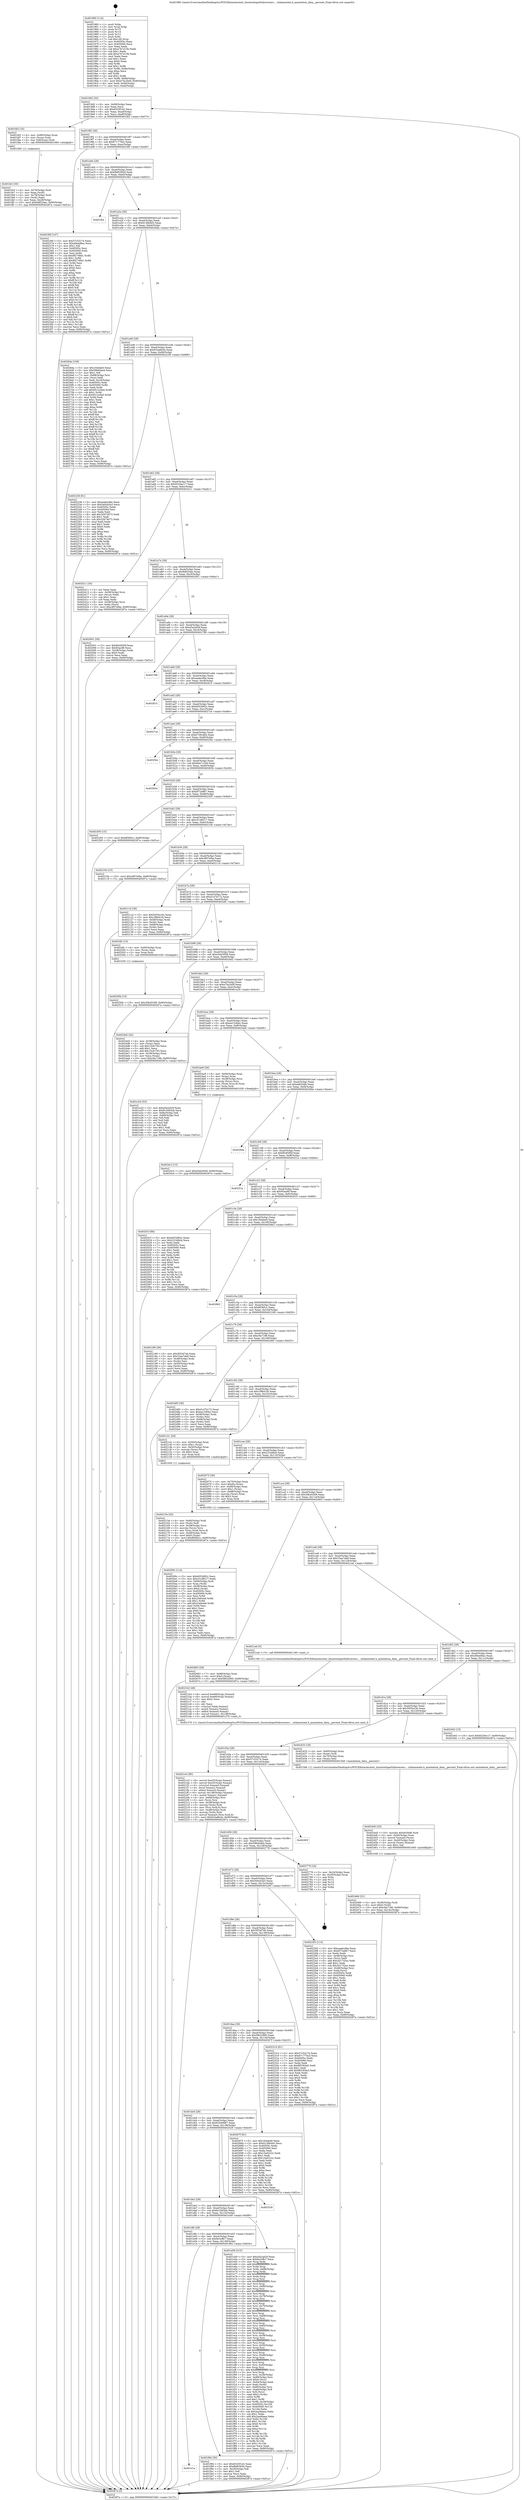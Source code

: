 digraph "0x401960" {
  label = "0x401960 (/mnt/c/Users/mathe/Desktop/tcc/POCII/binaries/extr_linuxtoolsperfuibrowsers....utilannotate.h_annotation_data__percent_Final-ollvm.out::main(0))"
  labelloc = "t"
  node[shape=record]

  Entry [label="",width=0.3,height=0.3,shape=circle,fillcolor=black,style=filled]
  "0x4019d2" [label="{
     0x4019d2 [32]\l
     | [instrs]\l
     &nbsp;&nbsp;0x4019d2 \<+6\>: mov -0x90(%rbp),%eax\l
     &nbsp;&nbsp;0x4019d8 \<+2\>: mov %eax,%ecx\l
     &nbsp;&nbsp;0x4019da \<+6\>: sub $0x8325f1d2,%ecx\l
     &nbsp;&nbsp;0x4019e0 \<+6\>: mov %eax,-0xa4(%rbp)\l
     &nbsp;&nbsp;0x4019e6 \<+6\>: mov %ecx,-0xa8(%rbp)\l
     &nbsp;&nbsp;0x4019ec \<+6\>: je 0000000000401fd3 \<main+0x673\>\l
  }"]
  "0x401fd3" [label="{
     0x401fd3 [16]\l
     | [instrs]\l
     &nbsp;&nbsp;0x401fd3 \<+4\>: mov -0x80(%rbp),%rax\l
     &nbsp;&nbsp;0x401fd7 \<+3\>: mov (%rax),%rax\l
     &nbsp;&nbsp;0x401fda \<+4\>: mov 0x8(%rax),%rdi\l
     &nbsp;&nbsp;0x401fde \<+5\>: call 0000000000401060 \<atoi@plt\>\l
     | [calls]\l
     &nbsp;&nbsp;0x401060 \{1\} (unknown)\l
  }"]
  "0x4019f2" [label="{
     0x4019f2 [28]\l
     | [instrs]\l
     &nbsp;&nbsp;0x4019f2 \<+5\>: jmp 00000000004019f7 \<main+0x97\>\l
     &nbsp;&nbsp;0x4019f7 \<+6\>: mov -0xa4(%rbp),%eax\l
     &nbsp;&nbsp;0x4019fd \<+5\>: sub $0x871775a3,%eax\l
     &nbsp;&nbsp;0x401a02 \<+6\>: mov %eax,-0xac(%rbp)\l
     &nbsp;&nbsp;0x401a08 \<+6\>: je 000000000040236f \<main+0xa0f\>\l
  }"]
  Exit [label="",width=0.3,height=0.3,shape=circle,fillcolor=black,style=filled,peripheries=2]
  "0x40236f" [label="{
     0x40236f [147]\l
     | [instrs]\l
     &nbsp;&nbsp;0x40236f \<+5\>: mov $0x57c52c74,%eax\l
     &nbsp;&nbsp;0x402374 \<+5\>: mov $0x49eed6ac,%ecx\l
     &nbsp;&nbsp;0x402379 \<+2\>: mov $0x1,%dl\l
     &nbsp;&nbsp;0x40237b \<+7\>: mov 0x40505c,%esi\l
     &nbsp;&nbsp;0x402382 \<+7\>: mov 0x405060,%edi\l
     &nbsp;&nbsp;0x402389 \<+3\>: mov %esi,%r8d\l
     &nbsp;&nbsp;0x40238c \<+7\>: sub $0x9f2748d1,%r8d\l
     &nbsp;&nbsp;0x402393 \<+4\>: sub $0x1,%r8d\l
     &nbsp;&nbsp;0x402397 \<+7\>: add $0x9f2748d1,%r8d\l
     &nbsp;&nbsp;0x40239e \<+4\>: imul %r8d,%esi\l
     &nbsp;&nbsp;0x4023a2 \<+3\>: and $0x1,%esi\l
     &nbsp;&nbsp;0x4023a5 \<+3\>: cmp $0x0,%esi\l
     &nbsp;&nbsp;0x4023a8 \<+4\>: sete %r9b\l
     &nbsp;&nbsp;0x4023ac \<+3\>: cmp $0xa,%edi\l
     &nbsp;&nbsp;0x4023af \<+4\>: setl %r10b\l
     &nbsp;&nbsp;0x4023b3 \<+3\>: mov %r9b,%r11b\l
     &nbsp;&nbsp;0x4023b6 \<+4\>: xor $0xff,%r11b\l
     &nbsp;&nbsp;0x4023ba \<+3\>: mov %r10b,%bl\l
     &nbsp;&nbsp;0x4023bd \<+3\>: xor $0xff,%bl\l
     &nbsp;&nbsp;0x4023c0 \<+3\>: xor $0x0,%dl\l
     &nbsp;&nbsp;0x4023c3 \<+3\>: mov %r11b,%r14b\l
     &nbsp;&nbsp;0x4023c6 \<+4\>: and $0x0,%r14b\l
     &nbsp;&nbsp;0x4023ca \<+3\>: and %dl,%r9b\l
     &nbsp;&nbsp;0x4023cd \<+3\>: mov %bl,%r15b\l
     &nbsp;&nbsp;0x4023d0 \<+4\>: and $0x0,%r15b\l
     &nbsp;&nbsp;0x4023d4 \<+3\>: and %dl,%r10b\l
     &nbsp;&nbsp;0x4023d7 \<+3\>: or %r9b,%r14b\l
     &nbsp;&nbsp;0x4023da \<+3\>: or %r10b,%r15b\l
     &nbsp;&nbsp;0x4023dd \<+3\>: xor %r15b,%r14b\l
     &nbsp;&nbsp;0x4023e0 \<+3\>: or %bl,%r11b\l
     &nbsp;&nbsp;0x4023e3 \<+4\>: xor $0xff,%r11b\l
     &nbsp;&nbsp;0x4023e7 \<+3\>: or $0x0,%dl\l
     &nbsp;&nbsp;0x4023ea \<+3\>: and %dl,%r11b\l
     &nbsp;&nbsp;0x4023ed \<+3\>: or %r11b,%r14b\l
     &nbsp;&nbsp;0x4023f0 \<+4\>: test $0x1,%r14b\l
     &nbsp;&nbsp;0x4023f4 \<+3\>: cmovne %ecx,%eax\l
     &nbsp;&nbsp;0x4023f7 \<+6\>: mov %eax,-0x90(%rbp)\l
     &nbsp;&nbsp;0x4023fd \<+5\>: jmp 000000000040287a \<main+0xf1a\>\l
  }"]
  "0x401a0e" [label="{
     0x401a0e [28]\l
     | [instrs]\l
     &nbsp;&nbsp;0x401a0e \<+5\>: jmp 0000000000401a13 \<main+0xb3\>\l
     &nbsp;&nbsp;0x401a13 \<+6\>: mov -0xa4(%rbp),%eax\l
     &nbsp;&nbsp;0x401a19 \<+5\>: sub $0x8bf0393d,%eax\l
     &nbsp;&nbsp;0x401a1e \<+6\>: mov %eax,-0xb0(%rbp)\l
     &nbsp;&nbsp;0x401a24 \<+6\>: je 0000000000401fb2 \<main+0x652\>\l
  }"]
  "0x40250b" [label="{
     0x40250b [15]\l
     | [instrs]\l
     &nbsp;&nbsp;0x40250b \<+10\>: movl $0x30b45309,-0x90(%rbp)\l
     &nbsp;&nbsp;0x402515 \<+5\>: jmp 000000000040287a \<main+0xf1a\>\l
  }"]
  "0x401fb2" [label="{
     0x401fb2\l
  }", style=dashed]
  "0x401a2a" [label="{
     0x401a2a [28]\l
     | [instrs]\l
     &nbsp;&nbsp;0x401a2a \<+5\>: jmp 0000000000401a2f \<main+0xcf\>\l
     &nbsp;&nbsp;0x401a2f \<+6\>: mov -0xa4(%rbp),%eax\l
     &nbsp;&nbsp;0x401a35 \<+5\>: sub $0x9136b0d3,%eax\l
     &nbsp;&nbsp;0x401a3a \<+6\>: mov %eax,-0xb4(%rbp)\l
     &nbsp;&nbsp;0x401a40 \<+6\>: je 00000000004026da \<main+0xd7a\>\l
  }"]
  "0x4024c3" [label="{
     0x4024c3 [15]\l
     | [instrs]\l
     &nbsp;&nbsp;0x4024c3 \<+10\>: movl $0xe5eb3958,-0x90(%rbp)\l
     &nbsp;&nbsp;0x4024cd \<+5\>: jmp 000000000040287a \<main+0xf1a\>\l
  }"]
  "0x4026da" [label="{
     0x4026da [159]\l
     | [instrs]\l
     &nbsp;&nbsp;0x4026da \<+5\>: mov $0x164dee0,%eax\l
     &nbsp;&nbsp;0x4026df \<+5\>: mov $0x596d44e4,%ecx\l
     &nbsp;&nbsp;0x4026e4 \<+2\>: mov $0x1,%dl\l
     &nbsp;&nbsp;0x4026e6 \<+7\>: mov -0x88(%rbp),%rsi\l
     &nbsp;&nbsp;0x4026ed \<+2\>: mov (%rsi),%edi\l
     &nbsp;&nbsp;0x4026ef \<+3\>: mov %edi,-0x24(%rbp)\l
     &nbsp;&nbsp;0x4026f2 \<+7\>: mov 0x40505c,%edi\l
     &nbsp;&nbsp;0x4026f9 \<+8\>: mov 0x405060,%r8d\l
     &nbsp;&nbsp;0x402701 \<+3\>: mov %edi,%r9d\l
     &nbsp;&nbsp;0x402704 \<+7\>: add $0x9512c9a0,%r9d\l
     &nbsp;&nbsp;0x40270b \<+4\>: sub $0x1,%r9d\l
     &nbsp;&nbsp;0x40270f \<+7\>: sub $0x9512c9a0,%r9d\l
     &nbsp;&nbsp;0x402716 \<+4\>: imul %r9d,%edi\l
     &nbsp;&nbsp;0x40271a \<+3\>: and $0x1,%edi\l
     &nbsp;&nbsp;0x40271d \<+3\>: cmp $0x0,%edi\l
     &nbsp;&nbsp;0x402720 \<+4\>: sete %r10b\l
     &nbsp;&nbsp;0x402724 \<+4\>: cmp $0xa,%r8d\l
     &nbsp;&nbsp;0x402728 \<+4\>: setl %r11b\l
     &nbsp;&nbsp;0x40272c \<+3\>: mov %r10b,%bl\l
     &nbsp;&nbsp;0x40272f \<+3\>: xor $0xff,%bl\l
     &nbsp;&nbsp;0x402732 \<+3\>: mov %r11b,%r14b\l
     &nbsp;&nbsp;0x402735 \<+4\>: xor $0xff,%r14b\l
     &nbsp;&nbsp;0x402739 \<+3\>: xor $0x1,%dl\l
     &nbsp;&nbsp;0x40273c \<+3\>: mov %bl,%r15b\l
     &nbsp;&nbsp;0x40273f \<+4\>: and $0xff,%r15b\l
     &nbsp;&nbsp;0x402743 \<+3\>: and %dl,%r10b\l
     &nbsp;&nbsp;0x402746 \<+3\>: mov %r14b,%r12b\l
     &nbsp;&nbsp;0x402749 \<+4\>: and $0xff,%r12b\l
     &nbsp;&nbsp;0x40274d \<+3\>: and %dl,%r11b\l
     &nbsp;&nbsp;0x402750 \<+3\>: or %r10b,%r15b\l
     &nbsp;&nbsp;0x402753 \<+3\>: or %r11b,%r12b\l
     &nbsp;&nbsp;0x402756 \<+3\>: xor %r12b,%r15b\l
     &nbsp;&nbsp;0x402759 \<+3\>: or %r14b,%bl\l
     &nbsp;&nbsp;0x40275c \<+3\>: xor $0xff,%bl\l
     &nbsp;&nbsp;0x40275f \<+3\>: or $0x1,%dl\l
     &nbsp;&nbsp;0x402762 \<+2\>: and %dl,%bl\l
     &nbsp;&nbsp;0x402764 \<+3\>: or %bl,%r15b\l
     &nbsp;&nbsp;0x402767 \<+4\>: test $0x1,%r15b\l
     &nbsp;&nbsp;0x40276b \<+3\>: cmovne %ecx,%eax\l
     &nbsp;&nbsp;0x40276e \<+6\>: mov %eax,-0x90(%rbp)\l
     &nbsp;&nbsp;0x402774 \<+5\>: jmp 000000000040287a \<main+0xf1a\>\l
  }"]
  "0x401a46" [label="{
     0x401a46 [28]\l
     | [instrs]\l
     &nbsp;&nbsp;0x401a46 \<+5\>: jmp 0000000000401a4b \<main+0xeb\>\l
     &nbsp;&nbsp;0x401a4b \<+6\>: mov -0xa4(%rbp),%eax\l
     &nbsp;&nbsp;0x401a51 \<+5\>: sub $0x91ba6b3e,%eax\l
     &nbsp;&nbsp;0x401a56 \<+6\>: mov %eax,-0xb8(%rbp)\l
     &nbsp;&nbsp;0x401a5c \<+6\>: je 0000000000402238 \<main+0x8d8\>\l
  }"]
  "0x402466" [label="{
     0x402466 [31]\l
     | [instrs]\l
     &nbsp;&nbsp;0x402466 \<+4\>: mov -0x38(%rbp),%rdi\l
     &nbsp;&nbsp;0x40246a \<+6\>: movl $0x0,(%rdi)\l
     &nbsp;&nbsp;0x402470 \<+10\>: movl $0xc9a7186,-0x90(%rbp)\l
     &nbsp;&nbsp;0x40247a \<+6\>: mov %eax,-0x14c(%rbp)\l
     &nbsp;&nbsp;0x402480 \<+5\>: jmp 000000000040287a \<main+0xf1a\>\l
  }"]
  "0x402238" [label="{
     0x402238 [91]\l
     | [instrs]\l
     &nbsp;&nbsp;0x402238 \<+5\>: mov $0xaaabcdbe,%eax\l
     &nbsp;&nbsp;0x40223d \<+5\>: mov $0x5e0cb3a3,%ecx\l
     &nbsp;&nbsp;0x402242 \<+7\>: mov 0x40505c,%edx\l
     &nbsp;&nbsp;0x402249 \<+7\>: mov 0x405060,%esi\l
     &nbsp;&nbsp;0x402250 \<+2\>: mov %edx,%edi\l
     &nbsp;&nbsp;0x402252 \<+6\>: add $0x32674072,%edi\l
     &nbsp;&nbsp;0x402258 \<+3\>: sub $0x1,%edi\l
     &nbsp;&nbsp;0x40225b \<+6\>: sub $0x32674072,%edi\l
     &nbsp;&nbsp;0x402261 \<+3\>: imul %edi,%edx\l
     &nbsp;&nbsp;0x402264 \<+3\>: and $0x1,%edx\l
     &nbsp;&nbsp;0x402267 \<+3\>: cmp $0x0,%edx\l
     &nbsp;&nbsp;0x40226a \<+4\>: sete %r8b\l
     &nbsp;&nbsp;0x40226e \<+3\>: cmp $0xa,%esi\l
     &nbsp;&nbsp;0x402271 \<+4\>: setl %r9b\l
     &nbsp;&nbsp;0x402275 \<+3\>: mov %r8b,%r10b\l
     &nbsp;&nbsp;0x402278 \<+3\>: and %r9b,%r10b\l
     &nbsp;&nbsp;0x40227b \<+3\>: xor %r9b,%r8b\l
     &nbsp;&nbsp;0x40227e \<+3\>: or %r8b,%r10b\l
     &nbsp;&nbsp;0x402281 \<+4\>: test $0x1,%r10b\l
     &nbsp;&nbsp;0x402285 \<+3\>: cmovne %ecx,%eax\l
     &nbsp;&nbsp;0x402288 \<+6\>: mov %eax,-0x90(%rbp)\l
     &nbsp;&nbsp;0x40228e \<+5\>: jmp 000000000040287a \<main+0xf1a\>\l
  }"]
  "0x401a62" [label="{
     0x401a62 [28]\l
     | [instrs]\l
     &nbsp;&nbsp;0x401a62 \<+5\>: jmp 0000000000401a67 \<main+0x107\>\l
     &nbsp;&nbsp;0x401a67 \<+6\>: mov -0xa4(%rbp),%eax\l
     &nbsp;&nbsp;0x401a6d \<+5\>: sub $0x9220ec17,%eax\l
     &nbsp;&nbsp;0x401a72 \<+6\>: mov %eax,-0xbc(%rbp)\l
     &nbsp;&nbsp;0x401a78 \<+6\>: je 0000000000402411 \<main+0xab1\>\l
  }"]
  "0x402445" [label="{
     0x402445 [33]\l
     | [instrs]\l
     &nbsp;&nbsp;0x402445 \<+10\>: movabs $0x4030d6,%rdi\l
     &nbsp;&nbsp;0x40244f \<+4\>: mov -0x40(%rbp),%rax\l
     &nbsp;&nbsp;0x402453 \<+4\>: movsd %xmm0,(%rax)\l
     &nbsp;&nbsp;0x402457 \<+4\>: mov -0x40(%rbp),%rax\l
     &nbsp;&nbsp;0x40245b \<+4\>: movsd (%rax),%xmm0\l
     &nbsp;&nbsp;0x40245f \<+2\>: mov $0x1,%al\l
     &nbsp;&nbsp;0x402461 \<+5\>: call 0000000000401040 \<printf@plt\>\l
     | [calls]\l
     &nbsp;&nbsp;0x401040 \{1\} (unknown)\l
  }"]
  "0x402411" [label="{
     0x402411 [34]\l
     | [instrs]\l
     &nbsp;&nbsp;0x402411 \<+2\>: xor %eax,%eax\l
     &nbsp;&nbsp;0x402413 \<+4\>: mov -0x58(%rbp),%rcx\l
     &nbsp;&nbsp;0x402417 \<+2\>: mov (%rcx),%edx\l
     &nbsp;&nbsp;0x402419 \<+3\>: sub $0x1,%eax\l
     &nbsp;&nbsp;0x40241c \<+2\>: sub %eax,%edx\l
     &nbsp;&nbsp;0x40241e \<+4\>: mov -0x58(%rbp),%rcx\l
     &nbsp;&nbsp;0x402422 \<+2\>: mov %edx,(%rcx)\l
     &nbsp;&nbsp;0x402424 \<+10\>: movl $0xc897ef4a,-0x90(%rbp)\l
     &nbsp;&nbsp;0x40242e \<+5\>: jmp 000000000040287a \<main+0xf1a\>\l
  }"]
  "0x401a7e" [label="{
     0x401a7e [28]\l
     | [instrs]\l
     &nbsp;&nbsp;0x401a7e \<+5\>: jmp 0000000000401a83 \<main+0x123\>\l
     &nbsp;&nbsp;0x401a83 \<+6\>: mov -0xa4(%rbp),%eax\l
     &nbsp;&nbsp;0x401a89 \<+5\>: sub $0x9df324ec,%eax\l
     &nbsp;&nbsp;0x401a8e \<+6\>: mov %eax,-0xc0(%rbp)\l
     &nbsp;&nbsp;0x401a94 \<+6\>: je 0000000000402001 \<main+0x6a1\>\l
  }"]
  "0x4021e3" [label="{
     0x4021e3 [85]\l
     | [instrs]\l
     &nbsp;&nbsp;0x4021e3 \<+8\>: movsd 0xe25(%rip),%xmm1\l
     &nbsp;&nbsp;0x4021eb \<+8\>: movsd 0xe25(%rip),%xmm2\l
     &nbsp;&nbsp;0x4021f3 \<+4\>: cvtss2sd %xmm0,%xmm0\l
     &nbsp;&nbsp;0x4021f7 \<+4\>: divsd %xmm2,%xmm0\l
     &nbsp;&nbsp;0x4021fb \<+4\>: addsd %xmm0,%xmm1\l
     &nbsp;&nbsp;0x4021ff \<+8\>: movsd -0x148(%rbp),%xmm0\l
     &nbsp;&nbsp;0x402207 \<+4\>: mulsd %xmm1,%xmm0\l
     &nbsp;&nbsp;0x40220b \<+4\>: mov -0x60(%rbp),%rsi\l
     &nbsp;&nbsp;0x40220f \<+3\>: mov (%rsi),%rsi\l
     &nbsp;&nbsp;0x402212 \<+4\>: mov -0x58(%rbp),%rdi\l
     &nbsp;&nbsp;0x402216 \<+3\>: movslq (%rdi),%rdi\l
     &nbsp;&nbsp;0x402219 \<+4\>: mov (%rsi,%rdi,8),%rsi\l
     &nbsp;&nbsp;0x40221d \<+4\>: mov -0x48(%rbp),%rdi\l
     &nbsp;&nbsp;0x402221 \<+3\>: movslq (%rdi),%rdi\l
     &nbsp;&nbsp;0x402224 \<+5\>: movsd %xmm0,(%rsi,%rdi,8)\l
     &nbsp;&nbsp;0x402229 \<+10\>: movl $0x91ba6b3e,-0x90(%rbp)\l
     &nbsp;&nbsp;0x402233 \<+5\>: jmp 000000000040287a \<main+0xf1a\>\l
  }"]
  "0x402001" [label="{
     0x402001 [30]\l
     | [instrs]\l
     &nbsp;&nbsp;0x402001 \<+5\>: mov $0xf0c6595f,%eax\l
     &nbsp;&nbsp;0x402006 \<+5\>: mov $0x93ac89,%ecx\l
     &nbsp;&nbsp;0x40200b \<+3\>: mov -0x28(%rbp),%edx\l
     &nbsp;&nbsp;0x40200e \<+3\>: cmp $0x0,%edx\l
     &nbsp;&nbsp;0x402011 \<+3\>: cmove %ecx,%eax\l
     &nbsp;&nbsp;0x402014 \<+6\>: mov %eax,-0x90(%rbp)\l
     &nbsp;&nbsp;0x40201a \<+5\>: jmp 000000000040287a \<main+0xf1a\>\l
  }"]
  "0x401a9a" [label="{
     0x401a9a [28]\l
     | [instrs]\l
     &nbsp;&nbsp;0x401a9a \<+5\>: jmp 0000000000401a9f \<main+0x13f\>\l
     &nbsp;&nbsp;0x401a9f \<+6\>: mov -0xa4(%rbp),%eax\l
     &nbsp;&nbsp;0x401aa5 \<+5\>: sub $0xa5a2a02f,%eax\l
     &nbsp;&nbsp;0x401aaa \<+6\>: mov %eax,-0xc4(%rbp)\l
     &nbsp;&nbsp;0x401ab0 \<+6\>: je 0000000000402789 \<main+0xe29\>\l
  }"]
  "0x4021b2" [label="{
     0x4021b2 [49]\l
     | [instrs]\l
     &nbsp;&nbsp;0x4021b2 \<+8\>: movsd 0xe66(%rip),%xmm0\l
     &nbsp;&nbsp;0x4021ba \<+8\>: movsd 0xe66(%rip),%xmm1\l
     &nbsp;&nbsp;0x4021c2 \<+5\>: mov $0x2,%ecx\l
     &nbsp;&nbsp;0x4021c7 \<+1\>: cltd\l
     &nbsp;&nbsp;0x4021c8 \<+2\>: idiv %ecx\l
     &nbsp;&nbsp;0x4021ca \<+4\>: cvtsi2sd %edx,%xmm2\l
     &nbsp;&nbsp;0x4021ce \<+4\>: mulsd %xmm2,%xmm1\l
     &nbsp;&nbsp;0x4021d2 \<+4\>: addsd %xmm0,%xmm1\l
     &nbsp;&nbsp;0x4021d6 \<+8\>: movsd %xmm1,-0x148(%rbp)\l
     &nbsp;&nbsp;0x4021de \<+5\>: call 0000000000401370 \<next_f\>\l
     | [calls]\l
     &nbsp;&nbsp;0x401370 \{1\} (/mnt/c/Users/mathe/Desktop/tcc/POCII/binaries/extr_linuxtoolsperfuibrowsers....utilannotate.h_annotation_data__percent_Final-ollvm.out::next_f)\l
  }"]
  "0x402789" [label="{
     0x402789\l
  }", style=dashed]
  "0x401ab6" [label="{
     0x401ab6 [28]\l
     | [instrs]\l
     &nbsp;&nbsp;0x401ab6 \<+5\>: jmp 0000000000401abb \<main+0x15b\>\l
     &nbsp;&nbsp;0x401abb \<+6\>: mov -0xa4(%rbp),%eax\l
     &nbsp;&nbsp;0x401ac1 \<+5\>: sub $0xaaabcdbe,%eax\l
     &nbsp;&nbsp;0x401ac6 \<+6\>: mov %eax,-0xc8(%rbp)\l
     &nbsp;&nbsp;0x401acc \<+6\>: je 0000000000402815 \<main+0xeb5\>\l
  }"]
  "0x40215e" [label="{
     0x40215e [43]\l
     | [instrs]\l
     &nbsp;&nbsp;0x40215e \<+4\>: mov -0x60(%rbp),%rdi\l
     &nbsp;&nbsp;0x402162 \<+3\>: mov (%rdi),%rdi\l
     &nbsp;&nbsp;0x402165 \<+4\>: mov -0x58(%rbp),%rcx\l
     &nbsp;&nbsp;0x402169 \<+3\>: movslq (%rcx),%rcx\l
     &nbsp;&nbsp;0x40216c \<+4\>: mov %rax,(%rdi,%rcx,8)\l
     &nbsp;&nbsp;0x402170 \<+4\>: mov -0x48(%rbp),%rax\l
     &nbsp;&nbsp;0x402174 \<+6\>: movl $0x0,(%rax)\l
     &nbsp;&nbsp;0x40217a \<+10\>: movl $0x8f385cc,-0x90(%rbp)\l
     &nbsp;&nbsp;0x402184 \<+5\>: jmp 000000000040287a \<main+0xf1a\>\l
  }"]
  "0x402815" [label="{
     0x402815\l
  }", style=dashed]
  "0x401ad2" [label="{
     0x401ad2 [28]\l
     | [instrs]\l
     &nbsp;&nbsp;0x401ad2 \<+5\>: jmp 0000000000401ad7 \<main+0x177\>\l
     &nbsp;&nbsp;0x401ad7 \<+6\>: mov -0xa4(%rbp),%eax\l
     &nbsp;&nbsp;0x401add \<+5\>: sub $0xb053d92c,%eax\l
     &nbsp;&nbsp;0x401ae2 \<+6\>: mov %eax,-0xcc(%rbp)\l
     &nbsp;&nbsp;0x401ae8 \<+6\>: je 00000000004027ce \<main+0xe6e\>\l
  }"]
  "0x40209c" [label="{
     0x40209c [114]\l
     | [instrs]\l
     &nbsp;&nbsp;0x40209c \<+5\>: mov $0xb053d92c,%ecx\l
     &nbsp;&nbsp;0x4020a1 \<+5\>: mov $0xc51d8217,%edx\l
     &nbsp;&nbsp;0x4020a6 \<+4\>: mov -0x60(%rbp),%rdi\l
     &nbsp;&nbsp;0x4020aa \<+3\>: mov %rax,(%rdi)\l
     &nbsp;&nbsp;0x4020ad \<+4\>: mov -0x58(%rbp),%rax\l
     &nbsp;&nbsp;0x4020b1 \<+6\>: movl $0x0,(%rax)\l
     &nbsp;&nbsp;0x4020b7 \<+7\>: mov 0x40505c,%esi\l
     &nbsp;&nbsp;0x4020be \<+8\>: mov 0x405060,%r8d\l
     &nbsp;&nbsp;0x4020c6 \<+3\>: mov %esi,%r9d\l
     &nbsp;&nbsp;0x4020c9 \<+7\>: sub $0x23eb4e6,%r9d\l
     &nbsp;&nbsp;0x4020d0 \<+4\>: sub $0x1,%r9d\l
     &nbsp;&nbsp;0x4020d4 \<+7\>: add $0x23eb4e6,%r9d\l
     &nbsp;&nbsp;0x4020db \<+4\>: imul %r9d,%esi\l
     &nbsp;&nbsp;0x4020df \<+3\>: and $0x1,%esi\l
     &nbsp;&nbsp;0x4020e2 \<+3\>: cmp $0x0,%esi\l
     &nbsp;&nbsp;0x4020e5 \<+4\>: sete %r10b\l
     &nbsp;&nbsp;0x4020e9 \<+4\>: cmp $0xa,%r8d\l
     &nbsp;&nbsp;0x4020ed \<+4\>: setl %r11b\l
     &nbsp;&nbsp;0x4020f1 \<+3\>: mov %r10b,%bl\l
     &nbsp;&nbsp;0x4020f4 \<+3\>: and %r11b,%bl\l
     &nbsp;&nbsp;0x4020f7 \<+3\>: xor %r11b,%r10b\l
     &nbsp;&nbsp;0x4020fa \<+3\>: or %r10b,%bl\l
     &nbsp;&nbsp;0x4020fd \<+3\>: test $0x1,%bl\l
     &nbsp;&nbsp;0x402100 \<+3\>: cmovne %edx,%ecx\l
     &nbsp;&nbsp;0x402103 \<+6\>: mov %ecx,-0x90(%rbp)\l
     &nbsp;&nbsp;0x402109 \<+5\>: jmp 000000000040287a \<main+0xf1a\>\l
  }"]
  "0x4027ce" [label="{
     0x4027ce\l
  }", style=dashed]
  "0x401aee" [label="{
     0x401aee [28]\l
     | [instrs]\l
     &nbsp;&nbsp;0x401aee \<+5\>: jmp 0000000000401af3 \<main+0x193\>\l
     &nbsp;&nbsp;0x401af3 \<+6\>: mov -0xa4(%rbp),%eax\l
     &nbsp;&nbsp;0x401af9 \<+5\>: sub $0xb739cdd4,%eax\l
     &nbsp;&nbsp;0x401afe \<+6\>: mov %eax,-0xd0(%rbp)\l
     &nbsp;&nbsp;0x401b04 \<+6\>: je 00000000004025bc \<main+0xc5c\>\l
  }"]
  "0x401fe3" [label="{
     0x401fe3 [30]\l
     | [instrs]\l
     &nbsp;&nbsp;0x401fe3 \<+4\>: mov -0x78(%rbp),%rdi\l
     &nbsp;&nbsp;0x401fe7 \<+2\>: mov %eax,(%rdi)\l
     &nbsp;&nbsp;0x401fe9 \<+4\>: mov -0x78(%rbp),%rdi\l
     &nbsp;&nbsp;0x401fed \<+2\>: mov (%rdi),%eax\l
     &nbsp;&nbsp;0x401fef \<+3\>: mov %eax,-0x28(%rbp)\l
     &nbsp;&nbsp;0x401ff2 \<+10\>: movl $0x9df324ec,-0x90(%rbp)\l
     &nbsp;&nbsp;0x401ffc \<+5\>: jmp 000000000040287a \<main+0xf1a\>\l
  }"]
  "0x4025bc" [label="{
     0x4025bc\l
  }", style=dashed]
  "0x401b0a" [label="{
     0x401b0a [28]\l
     | [instrs]\l
     &nbsp;&nbsp;0x401b0a \<+5\>: jmp 0000000000401b0f \<main+0x1af\>\l
     &nbsp;&nbsp;0x401b0f \<+6\>: mov -0xa4(%rbp),%eax\l
     &nbsp;&nbsp;0x401b15 \<+5\>: sub $0xbbe7c1b9,%eax\l
     &nbsp;&nbsp;0x401b1a \<+6\>: mov %eax,-0xd4(%rbp)\l
     &nbsp;&nbsp;0x401b20 \<+6\>: je 0000000000402654 \<main+0xcf4\>\l
  }"]
  "0x401e1a" [label="{
     0x401e1a\l
  }", style=dashed]
  "0x402654" [label="{
     0x402654\l
  }", style=dashed]
  "0x401b26" [label="{
     0x401b26 [28]\l
     | [instrs]\l
     &nbsp;&nbsp;0x401b26 \<+5\>: jmp 0000000000401b2b \<main+0x1cb\>\l
     &nbsp;&nbsp;0x401b2b \<+6\>: mov -0xa4(%rbp),%eax\l
     &nbsp;&nbsp;0x401b31 \<+5\>: sub $0xbf72a867,%eax\l
     &nbsp;&nbsp;0x401b36 \<+6\>: mov %eax,-0xd8(%rbp)\l
     &nbsp;&nbsp;0x401b3c \<+6\>: je 0000000000402305 \<main+0x9a5\>\l
  }"]
  "0x401f94" [label="{
     0x401f94 [30]\l
     | [instrs]\l
     &nbsp;&nbsp;0x401f94 \<+5\>: mov $0x8325f1d2,%eax\l
     &nbsp;&nbsp;0x401f99 \<+5\>: mov $0x8bf0393d,%ecx\l
     &nbsp;&nbsp;0x401f9e \<+3\>: mov -0x29(%rbp),%dl\l
     &nbsp;&nbsp;0x401fa1 \<+3\>: test $0x1,%dl\l
     &nbsp;&nbsp;0x401fa4 \<+3\>: cmovne %ecx,%eax\l
     &nbsp;&nbsp;0x401fa7 \<+6\>: mov %eax,-0x90(%rbp)\l
     &nbsp;&nbsp;0x401fad \<+5\>: jmp 000000000040287a \<main+0xf1a\>\l
  }"]
  "0x402305" [label="{
     0x402305 [15]\l
     | [instrs]\l
     &nbsp;&nbsp;0x402305 \<+10\>: movl $0x8f385cc,-0x90(%rbp)\l
     &nbsp;&nbsp;0x40230f \<+5\>: jmp 000000000040287a \<main+0xf1a\>\l
  }"]
  "0x401b42" [label="{
     0x401b42 [28]\l
     | [instrs]\l
     &nbsp;&nbsp;0x401b42 \<+5\>: jmp 0000000000401b47 \<main+0x1e7\>\l
     &nbsp;&nbsp;0x401b47 \<+6\>: mov -0xa4(%rbp),%eax\l
     &nbsp;&nbsp;0x401b4d \<+5\>: sub $0xc51d8217,%eax\l
     &nbsp;&nbsp;0x401b52 \<+6\>: mov %eax,-0xdc(%rbp)\l
     &nbsp;&nbsp;0x401b58 \<+6\>: je 000000000040210e \<main+0x7ae\>\l
  }"]
  "0x401dfe" [label="{
     0x401dfe [28]\l
     | [instrs]\l
     &nbsp;&nbsp;0x401dfe \<+5\>: jmp 0000000000401e03 \<main+0x4a3\>\l
     &nbsp;&nbsp;0x401e03 \<+6\>: mov -0xa4(%rbp),%eax\l
     &nbsp;&nbsp;0x401e09 \<+5\>: sub $0x6e3cffc7,%eax\l
     &nbsp;&nbsp;0x401e0e \<+6\>: mov %eax,-0x140(%rbp)\l
     &nbsp;&nbsp;0x401e14 \<+6\>: je 0000000000401f94 \<main+0x634\>\l
  }"]
  "0x40210e" [label="{
     0x40210e [15]\l
     | [instrs]\l
     &nbsp;&nbsp;0x40210e \<+10\>: movl $0xc897ef4a,-0x90(%rbp)\l
     &nbsp;&nbsp;0x402118 \<+5\>: jmp 000000000040287a \<main+0xf1a\>\l
  }"]
  "0x401b5e" [label="{
     0x401b5e [28]\l
     | [instrs]\l
     &nbsp;&nbsp;0x401b5e \<+5\>: jmp 0000000000401b63 \<main+0x203\>\l
     &nbsp;&nbsp;0x401b63 \<+6\>: mov -0xa4(%rbp),%eax\l
     &nbsp;&nbsp;0x401b69 \<+5\>: sub $0xc897ef4a,%eax\l
     &nbsp;&nbsp;0x401b6e \<+6\>: mov %eax,-0xe0(%rbp)\l
     &nbsp;&nbsp;0x401b74 \<+6\>: je 000000000040211d \<main+0x7bd\>\l
  }"]
  "0x401e59" [label="{
     0x401e59 [315]\l
     | [instrs]\l
     &nbsp;&nbsp;0x401e59 \<+5\>: mov $0xa5a2a02f,%eax\l
     &nbsp;&nbsp;0x401e5e \<+5\>: mov $0x6e3cffc7,%ecx\l
     &nbsp;&nbsp;0x401e63 \<+3\>: mov %rsp,%rdx\l
     &nbsp;&nbsp;0x401e66 \<+4\>: add $0xfffffffffffffff0,%rdx\l
     &nbsp;&nbsp;0x401e6a \<+3\>: mov %rdx,%rsp\l
     &nbsp;&nbsp;0x401e6d \<+7\>: mov %rdx,-0x88(%rbp)\l
     &nbsp;&nbsp;0x401e74 \<+3\>: mov %rsp,%rdx\l
     &nbsp;&nbsp;0x401e77 \<+4\>: add $0xfffffffffffffff0,%rdx\l
     &nbsp;&nbsp;0x401e7b \<+3\>: mov %rdx,%rsp\l
     &nbsp;&nbsp;0x401e7e \<+3\>: mov %rsp,%rsi\l
     &nbsp;&nbsp;0x401e81 \<+4\>: add $0xfffffffffffffff0,%rsi\l
     &nbsp;&nbsp;0x401e85 \<+3\>: mov %rsi,%rsp\l
     &nbsp;&nbsp;0x401e88 \<+4\>: mov %rsi,-0x80(%rbp)\l
     &nbsp;&nbsp;0x401e8c \<+3\>: mov %rsp,%rsi\l
     &nbsp;&nbsp;0x401e8f \<+4\>: add $0xfffffffffffffff0,%rsi\l
     &nbsp;&nbsp;0x401e93 \<+3\>: mov %rsi,%rsp\l
     &nbsp;&nbsp;0x401e96 \<+4\>: mov %rsi,-0x78(%rbp)\l
     &nbsp;&nbsp;0x401e9a \<+3\>: mov %rsp,%rsi\l
     &nbsp;&nbsp;0x401e9d \<+4\>: add $0xfffffffffffffff0,%rsi\l
     &nbsp;&nbsp;0x401ea1 \<+3\>: mov %rsi,%rsp\l
     &nbsp;&nbsp;0x401ea4 \<+4\>: mov %rsi,-0x70(%rbp)\l
     &nbsp;&nbsp;0x401ea8 \<+3\>: mov %rsp,%rsi\l
     &nbsp;&nbsp;0x401eab \<+4\>: add $0xfffffffffffffff0,%rsi\l
     &nbsp;&nbsp;0x401eaf \<+3\>: mov %rsi,%rsp\l
     &nbsp;&nbsp;0x401eb2 \<+4\>: mov %rsi,-0x68(%rbp)\l
     &nbsp;&nbsp;0x401eb6 \<+3\>: mov %rsp,%rsi\l
     &nbsp;&nbsp;0x401eb9 \<+4\>: add $0xfffffffffffffff0,%rsi\l
     &nbsp;&nbsp;0x401ebd \<+3\>: mov %rsi,%rsp\l
     &nbsp;&nbsp;0x401ec0 \<+4\>: mov %rsi,-0x60(%rbp)\l
     &nbsp;&nbsp;0x401ec4 \<+3\>: mov %rsp,%rsi\l
     &nbsp;&nbsp;0x401ec7 \<+4\>: add $0xfffffffffffffff0,%rsi\l
     &nbsp;&nbsp;0x401ecb \<+3\>: mov %rsi,%rsp\l
     &nbsp;&nbsp;0x401ece \<+4\>: mov %rsi,-0x58(%rbp)\l
     &nbsp;&nbsp;0x401ed2 \<+3\>: mov %rsp,%rsi\l
     &nbsp;&nbsp;0x401ed5 \<+4\>: add $0xfffffffffffffff0,%rsi\l
     &nbsp;&nbsp;0x401ed9 \<+3\>: mov %rsi,%rsp\l
     &nbsp;&nbsp;0x401edc \<+4\>: mov %rsi,-0x50(%rbp)\l
     &nbsp;&nbsp;0x401ee0 \<+3\>: mov %rsp,%rsi\l
     &nbsp;&nbsp;0x401ee3 \<+4\>: add $0xfffffffffffffff0,%rsi\l
     &nbsp;&nbsp;0x401ee7 \<+3\>: mov %rsi,%rsp\l
     &nbsp;&nbsp;0x401eea \<+4\>: mov %rsi,-0x48(%rbp)\l
     &nbsp;&nbsp;0x401eee \<+3\>: mov %rsp,%rsi\l
     &nbsp;&nbsp;0x401ef1 \<+4\>: add $0xfffffffffffffff0,%rsi\l
     &nbsp;&nbsp;0x401ef5 \<+3\>: mov %rsi,%rsp\l
     &nbsp;&nbsp;0x401ef8 \<+4\>: mov %rsi,-0x40(%rbp)\l
     &nbsp;&nbsp;0x401efc \<+3\>: mov %rsp,%rsi\l
     &nbsp;&nbsp;0x401eff \<+4\>: add $0xfffffffffffffff0,%rsi\l
     &nbsp;&nbsp;0x401f03 \<+3\>: mov %rsi,%rsp\l
     &nbsp;&nbsp;0x401f06 \<+4\>: mov %rsi,-0x38(%rbp)\l
     &nbsp;&nbsp;0x401f0a \<+7\>: mov -0x88(%rbp),%rsi\l
     &nbsp;&nbsp;0x401f11 \<+6\>: movl $0x0,(%rsi)\l
     &nbsp;&nbsp;0x401f17 \<+6\>: mov -0x94(%rbp),%edi\l
     &nbsp;&nbsp;0x401f1d \<+2\>: mov %edi,(%rdx)\l
     &nbsp;&nbsp;0x401f1f \<+4\>: mov -0x80(%rbp),%rsi\l
     &nbsp;&nbsp;0x401f23 \<+7\>: mov -0xa0(%rbp),%r8\l
     &nbsp;&nbsp;0x401f2a \<+3\>: mov %r8,(%rsi)\l
     &nbsp;&nbsp;0x401f2d \<+3\>: cmpl $0x2,(%rdx)\l
     &nbsp;&nbsp;0x401f30 \<+4\>: setne %r9b\l
     &nbsp;&nbsp;0x401f34 \<+4\>: and $0x1,%r9b\l
     &nbsp;&nbsp;0x401f38 \<+4\>: mov %r9b,-0x29(%rbp)\l
     &nbsp;&nbsp;0x401f3c \<+8\>: mov 0x40505c,%r10d\l
     &nbsp;&nbsp;0x401f44 \<+8\>: mov 0x405060,%r11d\l
     &nbsp;&nbsp;0x401f4c \<+3\>: mov %r10d,%ebx\l
     &nbsp;&nbsp;0x401f4f \<+6\>: sub $0x2aa4baea,%ebx\l
     &nbsp;&nbsp;0x401f55 \<+3\>: sub $0x1,%ebx\l
     &nbsp;&nbsp;0x401f58 \<+6\>: add $0x2aa4baea,%ebx\l
     &nbsp;&nbsp;0x401f5e \<+4\>: imul %ebx,%r10d\l
     &nbsp;&nbsp;0x401f62 \<+4\>: and $0x1,%r10d\l
     &nbsp;&nbsp;0x401f66 \<+4\>: cmp $0x0,%r10d\l
     &nbsp;&nbsp;0x401f6a \<+4\>: sete %r9b\l
     &nbsp;&nbsp;0x401f6e \<+4\>: cmp $0xa,%r11d\l
     &nbsp;&nbsp;0x401f72 \<+4\>: setl %r14b\l
     &nbsp;&nbsp;0x401f76 \<+3\>: mov %r9b,%r15b\l
     &nbsp;&nbsp;0x401f79 \<+3\>: and %r14b,%r15b\l
     &nbsp;&nbsp;0x401f7c \<+3\>: xor %r14b,%r9b\l
     &nbsp;&nbsp;0x401f7f \<+3\>: or %r9b,%r15b\l
     &nbsp;&nbsp;0x401f82 \<+4\>: test $0x1,%r15b\l
     &nbsp;&nbsp;0x401f86 \<+3\>: cmovne %ecx,%eax\l
     &nbsp;&nbsp;0x401f89 \<+6\>: mov %eax,-0x90(%rbp)\l
     &nbsp;&nbsp;0x401f8f \<+5\>: jmp 000000000040287a \<main+0xf1a\>\l
  }"]
  "0x40211d" [label="{
     0x40211d [36]\l
     | [instrs]\l
     &nbsp;&nbsp;0x40211d \<+5\>: mov $0x5055a19c,%eax\l
     &nbsp;&nbsp;0x402122 \<+5\>: mov $0x1f8641f4,%ecx\l
     &nbsp;&nbsp;0x402127 \<+4\>: mov -0x58(%rbp),%rdx\l
     &nbsp;&nbsp;0x40212b \<+2\>: mov (%rdx),%esi\l
     &nbsp;&nbsp;0x40212d \<+4\>: mov -0x68(%rbp),%rdx\l
     &nbsp;&nbsp;0x402131 \<+2\>: cmp (%rdx),%esi\l
     &nbsp;&nbsp;0x402133 \<+3\>: cmovl %ecx,%eax\l
     &nbsp;&nbsp;0x402136 \<+6\>: mov %eax,-0x90(%rbp)\l
     &nbsp;&nbsp;0x40213c \<+5\>: jmp 000000000040287a \<main+0xf1a\>\l
  }"]
  "0x401b7a" [label="{
     0x401b7a [28]\l
     | [instrs]\l
     &nbsp;&nbsp;0x401b7a \<+5\>: jmp 0000000000401b7f \<main+0x21f\>\l
     &nbsp;&nbsp;0x401b7f \<+6\>: mov -0xa4(%rbp),%eax\l
     &nbsp;&nbsp;0x401b85 \<+5\>: sub $0xd147b172,%eax\l
     &nbsp;&nbsp;0x401b8a \<+6\>: mov %eax,-0xe4(%rbp)\l
     &nbsp;&nbsp;0x401b90 \<+6\>: je 00000000004024fc \<main+0xb9c\>\l
  }"]
  "0x401de2" [label="{
     0x401de2 [28]\l
     | [instrs]\l
     &nbsp;&nbsp;0x401de2 \<+5\>: jmp 0000000000401de7 \<main+0x487\>\l
     &nbsp;&nbsp;0x401de7 \<+6\>: mov -0xa4(%rbp),%eax\l
     &nbsp;&nbsp;0x401ded \<+5\>: sub $0x6c3493ab,%eax\l
     &nbsp;&nbsp;0x401df2 \<+6\>: mov %eax,-0x13c(%rbp)\l
     &nbsp;&nbsp;0x401df8 \<+6\>: je 0000000000401e59 \<main+0x4f9\>\l
  }"]
  "0x4024fc" [label="{
     0x4024fc [15]\l
     | [instrs]\l
     &nbsp;&nbsp;0x4024fc \<+4\>: mov -0x60(%rbp),%rax\l
     &nbsp;&nbsp;0x402500 \<+3\>: mov (%rax),%rax\l
     &nbsp;&nbsp;0x402503 \<+3\>: mov %rax,%rdi\l
     &nbsp;&nbsp;0x402506 \<+5\>: call 0000000000401030 \<free@plt\>\l
     | [calls]\l
     &nbsp;&nbsp;0x401030 \{1\} (unknown)\l
  }"]
  "0x401b96" [label="{
     0x401b96 [28]\l
     | [instrs]\l
     &nbsp;&nbsp;0x401b96 \<+5\>: jmp 0000000000401b9b \<main+0x23b\>\l
     &nbsp;&nbsp;0x401b9b \<+6\>: mov -0xa4(%rbp),%eax\l
     &nbsp;&nbsp;0x401ba1 \<+5\>: sub $0xe5eb3958,%eax\l
     &nbsp;&nbsp;0x401ba6 \<+6\>: mov %eax,-0xe8(%rbp)\l
     &nbsp;&nbsp;0x401bac \<+6\>: je 00000000004024d2 \<main+0xb72\>\l
  }"]
  "0x402529" [label="{
     0x402529\l
  }", style=dashed]
  "0x4024d2" [label="{
     0x4024d2 [42]\l
     | [instrs]\l
     &nbsp;&nbsp;0x4024d2 \<+4\>: mov -0x38(%rbp),%rax\l
     &nbsp;&nbsp;0x4024d6 \<+2\>: mov (%rax),%ecx\l
     &nbsp;&nbsp;0x4024d8 \<+6\>: sub $0x15cfc793,%ecx\l
     &nbsp;&nbsp;0x4024de \<+3\>: add $0x1,%ecx\l
     &nbsp;&nbsp;0x4024e1 \<+6\>: add $0x15cfc793,%ecx\l
     &nbsp;&nbsp;0x4024e7 \<+4\>: mov -0x38(%rbp),%rax\l
     &nbsp;&nbsp;0x4024eb \<+2\>: mov %ecx,(%rax)\l
     &nbsp;&nbsp;0x4024ed \<+10\>: movl $0xc9a7186,-0x90(%rbp)\l
     &nbsp;&nbsp;0x4024f7 \<+5\>: jmp 000000000040287a \<main+0xf1a\>\l
  }"]
  "0x401bb2" [label="{
     0x401bb2 [28]\l
     | [instrs]\l
     &nbsp;&nbsp;0x401bb2 \<+5\>: jmp 0000000000401bb7 \<main+0x257\>\l
     &nbsp;&nbsp;0x401bb7 \<+6\>: mov -0xa4(%rbp),%eax\l
     &nbsp;&nbsp;0x401bbd \<+5\>: sub $0xe7bc2b0f,%eax\l
     &nbsp;&nbsp;0x401bc2 \<+6\>: mov %eax,-0xec(%rbp)\l
     &nbsp;&nbsp;0x401bc8 \<+6\>: je 0000000000401e24 \<main+0x4c4\>\l
  }"]
  "0x401dc6" [label="{
     0x401dc6 [28]\l
     | [instrs]\l
     &nbsp;&nbsp;0x401dc6 \<+5\>: jmp 0000000000401dcb \<main+0x46b\>\l
     &nbsp;&nbsp;0x401dcb \<+6\>: mov -0xa4(%rbp),%eax\l
     &nbsp;&nbsp;0x401dd1 \<+5\>: sub $0x635e9867,%eax\l
     &nbsp;&nbsp;0x401dd6 \<+6\>: mov %eax,-0x138(%rbp)\l
     &nbsp;&nbsp;0x401ddc \<+6\>: je 0000000000402529 \<main+0xbc9\>\l
  }"]
  "0x401e24" [label="{
     0x401e24 [53]\l
     | [instrs]\l
     &nbsp;&nbsp;0x401e24 \<+5\>: mov $0xa5a2a02f,%eax\l
     &nbsp;&nbsp;0x401e29 \<+5\>: mov $0x6c3493ab,%ecx\l
     &nbsp;&nbsp;0x401e2e \<+6\>: mov -0x8a(%rbp),%dl\l
     &nbsp;&nbsp;0x401e34 \<+7\>: mov -0x89(%rbp),%sil\l
     &nbsp;&nbsp;0x401e3b \<+3\>: mov %dl,%dil\l
     &nbsp;&nbsp;0x401e3e \<+3\>: and %sil,%dil\l
     &nbsp;&nbsp;0x401e41 \<+3\>: xor %sil,%dl\l
     &nbsp;&nbsp;0x401e44 \<+3\>: or %dl,%dil\l
     &nbsp;&nbsp;0x401e47 \<+4\>: test $0x1,%dil\l
     &nbsp;&nbsp;0x401e4b \<+3\>: cmovne %ecx,%eax\l
     &nbsp;&nbsp;0x401e4e \<+6\>: mov %eax,-0x90(%rbp)\l
     &nbsp;&nbsp;0x401e54 \<+5\>: jmp 000000000040287a \<main+0xf1a\>\l
  }"]
  "0x401bce" [label="{
     0x401bce [28]\l
     | [instrs]\l
     &nbsp;&nbsp;0x401bce \<+5\>: jmp 0000000000401bd3 \<main+0x273\>\l
     &nbsp;&nbsp;0x401bd3 \<+6\>: mov -0xa4(%rbp),%eax\l
     &nbsp;&nbsp;0x401bd9 \<+5\>: sub $0xea1540ec,%eax\l
     &nbsp;&nbsp;0x401bde \<+6\>: mov %eax,-0xf0(%rbp)\l
     &nbsp;&nbsp;0x401be4 \<+6\>: je 00000000004024a9 \<main+0xb49\>\l
  }"]
  "0x40287a" [label="{
     0x40287a [5]\l
     | [instrs]\l
     &nbsp;&nbsp;0x40287a \<+5\>: jmp 00000000004019d2 \<main+0x72\>\l
  }"]
  "0x401960" [label="{
     0x401960 [114]\l
     | [instrs]\l
     &nbsp;&nbsp;0x401960 \<+1\>: push %rbp\l
     &nbsp;&nbsp;0x401961 \<+3\>: mov %rsp,%rbp\l
     &nbsp;&nbsp;0x401964 \<+2\>: push %r15\l
     &nbsp;&nbsp;0x401966 \<+2\>: push %r14\l
     &nbsp;&nbsp;0x401968 \<+2\>: push %r12\l
     &nbsp;&nbsp;0x40196a \<+1\>: push %rbx\l
     &nbsp;&nbsp;0x40196b \<+7\>: sub $0x140,%rsp\l
     &nbsp;&nbsp;0x401972 \<+7\>: mov 0x40505c,%eax\l
     &nbsp;&nbsp;0x401979 \<+7\>: mov 0x405060,%ecx\l
     &nbsp;&nbsp;0x401980 \<+2\>: mov %eax,%edx\l
     &nbsp;&nbsp;0x401982 \<+6\>: sub $0xa7b7e15b,%edx\l
     &nbsp;&nbsp;0x401988 \<+3\>: sub $0x1,%edx\l
     &nbsp;&nbsp;0x40198b \<+6\>: add $0xa7b7e15b,%edx\l
     &nbsp;&nbsp;0x401991 \<+3\>: imul %edx,%eax\l
     &nbsp;&nbsp;0x401994 \<+3\>: and $0x1,%eax\l
     &nbsp;&nbsp;0x401997 \<+3\>: cmp $0x0,%eax\l
     &nbsp;&nbsp;0x40199a \<+4\>: sete %r8b\l
     &nbsp;&nbsp;0x40199e \<+4\>: and $0x1,%r8b\l
     &nbsp;&nbsp;0x4019a2 \<+7\>: mov %r8b,-0x8a(%rbp)\l
     &nbsp;&nbsp;0x4019a9 \<+3\>: cmp $0xa,%ecx\l
     &nbsp;&nbsp;0x4019ac \<+4\>: setl %r8b\l
     &nbsp;&nbsp;0x4019b0 \<+4\>: and $0x1,%r8b\l
     &nbsp;&nbsp;0x4019b4 \<+7\>: mov %r8b,-0x89(%rbp)\l
     &nbsp;&nbsp;0x4019bb \<+10\>: movl $0xe7bc2b0f,-0x90(%rbp)\l
     &nbsp;&nbsp;0x4019c5 \<+6\>: mov %edi,-0x94(%rbp)\l
     &nbsp;&nbsp;0x4019cb \<+7\>: mov %rsi,-0xa0(%rbp)\l
  }"]
  "0x40267f" [label="{
     0x40267f [91]\l
     | [instrs]\l
     &nbsp;&nbsp;0x40267f \<+5\>: mov $0x164dee0,%eax\l
     &nbsp;&nbsp;0x402684 \<+5\>: mov $0x9136b0d3,%ecx\l
     &nbsp;&nbsp;0x402689 \<+7\>: mov 0x40505c,%edx\l
     &nbsp;&nbsp;0x402690 \<+7\>: mov 0x405060,%esi\l
     &nbsp;&nbsp;0x402697 \<+2\>: mov %edx,%edi\l
     &nbsp;&nbsp;0x402699 \<+6\>: sub $0x15a0222c,%edi\l
     &nbsp;&nbsp;0x40269f \<+3\>: sub $0x1,%edi\l
     &nbsp;&nbsp;0x4026a2 \<+6\>: add $0x15a0222c,%edi\l
     &nbsp;&nbsp;0x4026a8 \<+3\>: imul %edi,%edx\l
     &nbsp;&nbsp;0x4026ab \<+3\>: and $0x1,%edx\l
     &nbsp;&nbsp;0x4026ae \<+3\>: cmp $0x0,%edx\l
     &nbsp;&nbsp;0x4026b1 \<+4\>: sete %r8b\l
     &nbsp;&nbsp;0x4026b5 \<+3\>: cmp $0xa,%esi\l
     &nbsp;&nbsp;0x4026b8 \<+4\>: setl %r9b\l
     &nbsp;&nbsp;0x4026bc \<+3\>: mov %r8b,%r10b\l
     &nbsp;&nbsp;0x4026bf \<+3\>: and %r9b,%r10b\l
     &nbsp;&nbsp;0x4026c2 \<+3\>: xor %r9b,%r8b\l
     &nbsp;&nbsp;0x4026c5 \<+3\>: or %r8b,%r10b\l
     &nbsp;&nbsp;0x4026c8 \<+4\>: test $0x1,%r10b\l
     &nbsp;&nbsp;0x4026cc \<+3\>: cmovne %ecx,%eax\l
     &nbsp;&nbsp;0x4026cf \<+6\>: mov %eax,-0x90(%rbp)\l
     &nbsp;&nbsp;0x4026d5 \<+5\>: jmp 000000000040287a \<main+0xf1a\>\l
  }"]
  "0x4024a9" [label="{
     0x4024a9 [26]\l
     | [instrs]\l
     &nbsp;&nbsp;0x4024a9 \<+4\>: mov -0x60(%rbp),%rax\l
     &nbsp;&nbsp;0x4024ad \<+3\>: mov (%rax),%rax\l
     &nbsp;&nbsp;0x4024b0 \<+4\>: mov -0x38(%rbp),%rcx\l
     &nbsp;&nbsp;0x4024b4 \<+3\>: movslq (%rcx),%rcx\l
     &nbsp;&nbsp;0x4024b7 \<+4\>: mov (%rax,%rcx,8),%rax\l
     &nbsp;&nbsp;0x4024bb \<+3\>: mov %rax,%rdi\l
     &nbsp;&nbsp;0x4024be \<+5\>: call 0000000000401030 \<free@plt\>\l
     | [calls]\l
     &nbsp;&nbsp;0x401030 \{1\} (unknown)\l
  }"]
  "0x401bea" [label="{
     0x401bea [28]\l
     | [instrs]\l
     &nbsp;&nbsp;0x401bea \<+5\>: jmp 0000000000401bef \<main+0x28f\>\l
     &nbsp;&nbsp;0x401bef \<+6\>: mov -0xa4(%rbp),%eax\l
     &nbsp;&nbsp;0x401bf5 \<+5\>: sub $0xebf204fe,%eax\l
     &nbsp;&nbsp;0x401bfa \<+6\>: mov %eax,-0xf4(%rbp)\l
     &nbsp;&nbsp;0x401c00 \<+6\>: je 000000000040284e \<main+0xeee\>\l
  }"]
  "0x401daa" [label="{
     0x401daa [28]\l
     | [instrs]\l
     &nbsp;&nbsp;0x401daa \<+5\>: jmp 0000000000401daf \<main+0x44f\>\l
     &nbsp;&nbsp;0x401daf \<+6\>: mov -0xa4(%rbp),%eax\l
     &nbsp;&nbsp;0x401db5 \<+5\>: sub $0x5f622995,%eax\l
     &nbsp;&nbsp;0x401dba \<+6\>: mov %eax,-0x134(%rbp)\l
     &nbsp;&nbsp;0x401dc0 \<+6\>: je 000000000040267f \<main+0xd1f\>\l
  }"]
  "0x40284e" [label="{
     0x40284e\l
  }", style=dashed]
  "0x401c06" [label="{
     0x401c06 [28]\l
     | [instrs]\l
     &nbsp;&nbsp;0x401c06 \<+5\>: jmp 0000000000401c0b \<main+0x2ab\>\l
     &nbsp;&nbsp;0x401c0b \<+6\>: mov -0xa4(%rbp),%eax\l
     &nbsp;&nbsp;0x401c11 \<+5\>: sub $0xf0c6595f,%eax\l
     &nbsp;&nbsp;0x401c16 \<+6\>: mov %eax,-0xf8(%rbp)\l
     &nbsp;&nbsp;0x401c1c \<+6\>: je 000000000040251a \<main+0xbba\>\l
  }"]
  "0x402314" [label="{
     0x402314 [91]\l
     | [instrs]\l
     &nbsp;&nbsp;0x402314 \<+5\>: mov $0x57c52c74,%eax\l
     &nbsp;&nbsp;0x402319 \<+5\>: mov $0x871775a3,%ecx\l
     &nbsp;&nbsp;0x40231e \<+7\>: mov 0x40505c,%edx\l
     &nbsp;&nbsp;0x402325 \<+7\>: mov 0x405060,%esi\l
     &nbsp;&nbsp;0x40232c \<+2\>: mov %edx,%edi\l
     &nbsp;&nbsp;0x40232e \<+6\>: sub $0xf65364a5,%edi\l
     &nbsp;&nbsp;0x402334 \<+3\>: sub $0x1,%edi\l
     &nbsp;&nbsp;0x402337 \<+6\>: add $0xf65364a5,%edi\l
     &nbsp;&nbsp;0x40233d \<+3\>: imul %edi,%edx\l
     &nbsp;&nbsp;0x402340 \<+3\>: and $0x1,%edx\l
     &nbsp;&nbsp;0x402343 \<+3\>: cmp $0x0,%edx\l
     &nbsp;&nbsp;0x402346 \<+4\>: sete %r8b\l
     &nbsp;&nbsp;0x40234a \<+3\>: cmp $0xa,%esi\l
     &nbsp;&nbsp;0x40234d \<+4\>: setl %r9b\l
     &nbsp;&nbsp;0x402351 \<+3\>: mov %r8b,%r10b\l
     &nbsp;&nbsp;0x402354 \<+3\>: and %r9b,%r10b\l
     &nbsp;&nbsp;0x402357 \<+3\>: xor %r9b,%r8b\l
     &nbsp;&nbsp;0x40235a \<+3\>: or %r8b,%r10b\l
     &nbsp;&nbsp;0x40235d \<+4\>: test $0x1,%r10b\l
     &nbsp;&nbsp;0x402361 \<+3\>: cmovne %ecx,%eax\l
     &nbsp;&nbsp;0x402364 \<+6\>: mov %eax,-0x90(%rbp)\l
     &nbsp;&nbsp;0x40236a \<+5\>: jmp 000000000040287a \<main+0xf1a\>\l
  }"]
  "0x40251a" [label="{
     0x40251a\l
  }", style=dashed]
  "0x401c22" [label="{
     0x401c22 [28]\l
     | [instrs]\l
     &nbsp;&nbsp;0x401c22 \<+5\>: jmp 0000000000401c27 \<main+0x2c7\>\l
     &nbsp;&nbsp;0x401c27 \<+6\>: mov -0xa4(%rbp),%eax\l
     &nbsp;&nbsp;0x401c2d \<+5\>: sub $0x93ac89,%eax\l
     &nbsp;&nbsp;0x401c32 \<+6\>: mov %eax,-0xfc(%rbp)\l
     &nbsp;&nbsp;0x401c38 \<+6\>: je 000000000040201f \<main+0x6bf\>\l
  }"]
  "0x401d8e" [label="{
     0x401d8e [28]\l
     | [instrs]\l
     &nbsp;&nbsp;0x401d8e \<+5\>: jmp 0000000000401d93 \<main+0x433\>\l
     &nbsp;&nbsp;0x401d93 \<+6\>: mov -0xa4(%rbp),%eax\l
     &nbsp;&nbsp;0x401d99 \<+5\>: sub $0x5f33d7eb,%eax\l
     &nbsp;&nbsp;0x401d9e \<+6\>: mov %eax,-0x130(%rbp)\l
     &nbsp;&nbsp;0x401da4 \<+6\>: je 0000000000402314 \<main+0x9b4\>\l
  }"]
  "0x40201f" [label="{
     0x40201f [86]\l
     | [instrs]\l
     &nbsp;&nbsp;0x40201f \<+5\>: mov $0xb053d92c,%eax\l
     &nbsp;&nbsp;0x402024 \<+5\>: mov $0x231bfdcb,%ecx\l
     &nbsp;&nbsp;0x402029 \<+2\>: xor %edx,%edx\l
     &nbsp;&nbsp;0x40202b \<+7\>: mov 0x40505c,%esi\l
     &nbsp;&nbsp;0x402032 \<+7\>: mov 0x405060,%edi\l
     &nbsp;&nbsp;0x402039 \<+3\>: sub $0x1,%edx\l
     &nbsp;&nbsp;0x40203c \<+3\>: mov %esi,%r8d\l
     &nbsp;&nbsp;0x40203f \<+3\>: add %edx,%r8d\l
     &nbsp;&nbsp;0x402042 \<+4\>: imul %r8d,%esi\l
     &nbsp;&nbsp;0x402046 \<+3\>: and $0x1,%esi\l
     &nbsp;&nbsp;0x402049 \<+3\>: cmp $0x0,%esi\l
     &nbsp;&nbsp;0x40204c \<+4\>: sete %r9b\l
     &nbsp;&nbsp;0x402050 \<+3\>: cmp $0xa,%edi\l
     &nbsp;&nbsp;0x402053 \<+4\>: setl %r10b\l
     &nbsp;&nbsp;0x402057 \<+3\>: mov %r9b,%r11b\l
     &nbsp;&nbsp;0x40205a \<+3\>: and %r10b,%r11b\l
     &nbsp;&nbsp;0x40205d \<+3\>: xor %r10b,%r9b\l
     &nbsp;&nbsp;0x402060 \<+3\>: or %r9b,%r11b\l
     &nbsp;&nbsp;0x402063 \<+4\>: test $0x1,%r11b\l
     &nbsp;&nbsp;0x402067 \<+3\>: cmovne %ecx,%eax\l
     &nbsp;&nbsp;0x40206a \<+6\>: mov %eax,-0x90(%rbp)\l
     &nbsp;&nbsp;0x402070 \<+5\>: jmp 000000000040287a \<main+0xf1a\>\l
  }"]
  "0x401c3e" [label="{
     0x401c3e [28]\l
     | [instrs]\l
     &nbsp;&nbsp;0x401c3e \<+5\>: jmp 0000000000401c43 \<main+0x2e3\>\l
     &nbsp;&nbsp;0x401c43 \<+6\>: mov -0xa4(%rbp),%eax\l
     &nbsp;&nbsp;0x401c49 \<+5\>: sub $0x164dee0,%eax\l
     &nbsp;&nbsp;0x401c4e \<+6\>: mov %eax,-0x100(%rbp)\l
     &nbsp;&nbsp;0x401c54 \<+6\>: je 0000000000402862 \<main+0xf02\>\l
  }"]
  "0x402293" [label="{
     0x402293 [114]\l
     | [instrs]\l
     &nbsp;&nbsp;0x402293 \<+5\>: mov $0xaaabcdbe,%eax\l
     &nbsp;&nbsp;0x402298 \<+5\>: mov $0xbf72a867,%ecx\l
     &nbsp;&nbsp;0x40229d \<+2\>: xor %edx,%edx\l
     &nbsp;&nbsp;0x40229f \<+4\>: mov -0x48(%rbp),%rsi\l
     &nbsp;&nbsp;0x4022a3 \<+2\>: mov (%rsi),%edi\l
     &nbsp;&nbsp;0x4022a5 \<+6\>: add $0x2d1732ec,%edi\l
     &nbsp;&nbsp;0x4022ab \<+3\>: add $0x1,%edi\l
     &nbsp;&nbsp;0x4022ae \<+6\>: sub $0x2d1732ec,%edi\l
     &nbsp;&nbsp;0x4022b4 \<+4\>: mov -0x48(%rbp),%rsi\l
     &nbsp;&nbsp;0x4022b8 \<+2\>: mov %edi,(%rsi)\l
     &nbsp;&nbsp;0x4022ba \<+7\>: mov 0x40505c,%edi\l
     &nbsp;&nbsp;0x4022c1 \<+8\>: mov 0x405060,%r8d\l
     &nbsp;&nbsp;0x4022c9 \<+3\>: sub $0x1,%edx\l
     &nbsp;&nbsp;0x4022cc \<+3\>: mov %edi,%r9d\l
     &nbsp;&nbsp;0x4022cf \<+3\>: add %edx,%r9d\l
     &nbsp;&nbsp;0x4022d2 \<+4\>: imul %r9d,%edi\l
     &nbsp;&nbsp;0x4022d6 \<+3\>: and $0x1,%edi\l
     &nbsp;&nbsp;0x4022d9 \<+3\>: cmp $0x0,%edi\l
     &nbsp;&nbsp;0x4022dc \<+4\>: sete %r10b\l
     &nbsp;&nbsp;0x4022e0 \<+4\>: cmp $0xa,%r8d\l
     &nbsp;&nbsp;0x4022e4 \<+4\>: setl %r11b\l
     &nbsp;&nbsp;0x4022e8 \<+3\>: mov %r10b,%bl\l
     &nbsp;&nbsp;0x4022eb \<+3\>: and %r11b,%bl\l
     &nbsp;&nbsp;0x4022ee \<+3\>: xor %r11b,%r10b\l
     &nbsp;&nbsp;0x4022f1 \<+3\>: or %r10b,%bl\l
     &nbsp;&nbsp;0x4022f4 \<+3\>: test $0x1,%bl\l
     &nbsp;&nbsp;0x4022f7 \<+3\>: cmovne %ecx,%eax\l
     &nbsp;&nbsp;0x4022fa \<+6\>: mov %eax,-0x90(%rbp)\l
     &nbsp;&nbsp;0x402300 \<+5\>: jmp 000000000040287a \<main+0xf1a\>\l
  }"]
  "0x402862" [label="{
     0x402862\l
  }", style=dashed]
  "0x401c5a" [label="{
     0x401c5a [28]\l
     | [instrs]\l
     &nbsp;&nbsp;0x401c5a \<+5\>: jmp 0000000000401c5f \<main+0x2ff\>\l
     &nbsp;&nbsp;0x401c5f \<+6\>: mov -0xa4(%rbp),%eax\l
     &nbsp;&nbsp;0x401c65 \<+5\>: sub $0x8f385cc,%eax\l
     &nbsp;&nbsp;0x401c6a \<+6\>: mov %eax,-0x104(%rbp)\l
     &nbsp;&nbsp;0x401c70 \<+6\>: je 0000000000402189 \<main+0x829\>\l
  }"]
  "0x401d72" [label="{
     0x401d72 [28]\l
     | [instrs]\l
     &nbsp;&nbsp;0x401d72 \<+5\>: jmp 0000000000401d77 \<main+0x417\>\l
     &nbsp;&nbsp;0x401d77 \<+6\>: mov -0xa4(%rbp),%eax\l
     &nbsp;&nbsp;0x401d7d \<+5\>: sub $0x5e0cb3a3,%eax\l
     &nbsp;&nbsp;0x401d82 \<+6\>: mov %eax,-0x12c(%rbp)\l
     &nbsp;&nbsp;0x401d88 \<+6\>: je 0000000000402293 \<main+0x933\>\l
  }"]
  "0x402189" [label="{
     0x402189 [36]\l
     | [instrs]\l
     &nbsp;&nbsp;0x402189 \<+5\>: mov $0x5f33d7eb,%eax\l
     &nbsp;&nbsp;0x40218e \<+5\>: mov $0x33aa7eb8,%ecx\l
     &nbsp;&nbsp;0x402193 \<+4\>: mov -0x48(%rbp),%rdx\l
     &nbsp;&nbsp;0x402197 \<+2\>: mov (%rdx),%esi\l
     &nbsp;&nbsp;0x402199 \<+4\>: mov -0x50(%rbp),%rdx\l
     &nbsp;&nbsp;0x40219d \<+2\>: cmp (%rdx),%esi\l
     &nbsp;&nbsp;0x40219f \<+3\>: cmovl %ecx,%eax\l
     &nbsp;&nbsp;0x4021a2 \<+6\>: mov %eax,-0x90(%rbp)\l
     &nbsp;&nbsp;0x4021a8 \<+5\>: jmp 000000000040287a \<main+0xf1a\>\l
  }"]
  "0x401c76" [label="{
     0x401c76 [28]\l
     | [instrs]\l
     &nbsp;&nbsp;0x401c76 \<+5\>: jmp 0000000000401c7b \<main+0x31b\>\l
     &nbsp;&nbsp;0x401c7b \<+6\>: mov -0xa4(%rbp),%eax\l
     &nbsp;&nbsp;0x401c81 \<+5\>: sub $0xc9a7186,%eax\l
     &nbsp;&nbsp;0x401c86 \<+6\>: mov %eax,-0x108(%rbp)\l
     &nbsp;&nbsp;0x401c8c \<+6\>: je 0000000000402485 \<main+0xb25\>\l
  }"]
  "0x402779" [label="{
     0x402779 [16]\l
     | [instrs]\l
     &nbsp;&nbsp;0x402779 \<+3\>: mov -0x24(%rbp),%eax\l
     &nbsp;&nbsp;0x40277c \<+4\>: lea -0x20(%rbp),%rsp\l
     &nbsp;&nbsp;0x402780 \<+1\>: pop %rbx\l
     &nbsp;&nbsp;0x402781 \<+2\>: pop %r12\l
     &nbsp;&nbsp;0x402783 \<+2\>: pop %r14\l
     &nbsp;&nbsp;0x402785 \<+2\>: pop %r15\l
     &nbsp;&nbsp;0x402787 \<+1\>: pop %rbp\l
     &nbsp;&nbsp;0x402788 \<+1\>: ret\l
  }"]
  "0x402485" [label="{
     0x402485 [36]\l
     | [instrs]\l
     &nbsp;&nbsp;0x402485 \<+5\>: mov $0xd147b172,%eax\l
     &nbsp;&nbsp;0x40248a \<+5\>: mov $0xea1540ec,%ecx\l
     &nbsp;&nbsp;0x40248f \<+4\>: mov -0x38(%rbp),%rdx\l
     &nbsp;&nbsp;0x402493 \<+2\>: mov (%rdx),%esi\l
     &nbsp;&nbsp;0x402495 \<+4\>: mov -0x68(%rbp),%rdx\l
     &nbsp;&nbsp;0x402499 \<+2\>: cmp (%rdx),%esi\l
     &nbsp;&nbsp;0x40249b \<+3\>: cmovl %ecx,%eax\l
     &nbsp;&nbsp;0x40249e \<+6\>: mov %eax,-0x90(%rbp)\l
     &nbsp;&nbsp;0x4024a4 \<+5\>: jmp 000000000040287a \<main+0xf1a\>\l
  }"]
  "0x401c92" [label="{
     0x401c92 [28]\l
     | [instrs]\l
     &nbsp;&nbsp;0x401c92 \<+5\>: jmp 0000000000401c97 \<main+0x337\>\l
     &nbsp;&nbsp;0x401c97 \<+6\>: mov -0xa4(%rbp),%eax\l
     &nbsp;&nbsp;0x401c9d \<+5\>: sub $0x1f8641f4,%eax\l
     &nbsp;&nbsp;0x401ca2 \<+6\>: mov %eax,-0x10c(%rbp)\l
     &nbsp;&nbsp;0x401ca8 \<+6\>: je 0000000000402141 \<main+0x7e1\>\l
  }"]
  "0x401d56" [label="{
     0x401d56 [28]\l
     | [instrs]\l
     &nbsp;&nbsp;0x401d56 \<+5\>: jmp 0000000000401d5b \<main+0x3fb\>\l
     &nbsp;&nbsp;0x401d5b \<+6\>: mov -0xa4(%rbp),%eax\l
     &nbsp;&nbsp;0x401d61 \<+5\>: sub $0x596d44e4,%eax\l
     &nbsp;&nbsp;0x401d66 \<+6\>: mov %eax,-0x128(%rbp)\l
     &nbsp;&nbsp;0x401d6c \<+6\>: je 0000000000402779 \<main+0xe19\>\l
  }"]
  "0x402141" [label="{
     0x402141 [29]\l
     | [instrs]\l
     &nbsp;&nbsp;0x402141 \<+4\>: mov -0x50(%rbp),%rax\l
     &nbsp;&nbsp;0x402145 \<+6\>: movl $0x1,(%rax)\l
     &nbsp;&nbsp;0x40214b \<+4\>: mov -0x50(%rbp),%rax\l
     &nbsp;&nbsp;0x40214f \<+3\>: movslq (%rax),%rax\l
     &nbsp;&nbsp;0x402152 \<+4\>: shl $0x3,%rax\l
     &nbsp;&nbsp;0x402156 \<+3\>: mov %rax,%rdi\l
     &nbsp;&nbsp;0x402159 \<+5\>: call 0000000000401050 \<malloc@plt\>\l
     | [calls]\l
     &nbsp;&nbsp;0x401050 \{1\} (unknown)\l
  }"]
  "0x401cae" [label="{
     0x401cae [28]\l
     | [instrs]\l
     &nbsp;&nbsp;0x401cae \<+5\>: jmp 0000000000401cb3 \<main+0x353\>\l
     &nbsp;&nbsp;0x401cb3 \<+6\>: mov -0xa4(%rbp),%eax\l
     &nbsp;&nbsp;0x401cb9 \<+5\>: sub $0x231bfdcb,%eax\l
     &nbsp;&nbsp;0x401cbe \<+6\>: mov %eax,-0x110(%rbp)\l
     &nbsp;&nbsp;0x401cc4 \<+6\>: je 0000000000402075 \<main+0x715\>\l
  }"]
  "0x40283f" [label="{
     0x40283f\l
  }", style=dashed]
  "0x402075" [label="{
     0x402075 [39]\l
     | [instrs]\l
     &nbsp;&nbsp;0x402075 \<+4\>: mov -0x70(%rbp),%rax\l
     &nbsp;&nbsp;0x402079 \<+6\>: movl $0x64,(%rax)\l
     &nbsp;&nbsp;0x40207f \<+4\>: mov -0x68(%rbp),%rax\l
     &nbsp;&nbsp;0x402083 \<+6\>: movl $0x1,(%rax)\l
     &nbsp;&nbsp;0x402089 \<+4\>: mov -0x68(%rbp),%rax\l
     &nbsp;&nbsp;0x40208d \<+3\>: movslq (%rax),%rax\l
     &nbsp;&nbsp;0x402090 \<+4\>: shl $0x3,%rax\l
     &nbsp;&nbsp;0x402094 \<+3\>: mov %rax,%rdi\l
     &nbsp;&nbsp;0x402097 \<+5\>: call 0000000000401050 \<malloc@plt\>\l
     | [calls]\l
     &nbsp;&nbsp;0x401050 \{1\} (unknown)\l
  }"]
  "0x401cca" [label="{
     0x401cca [28]\l
     | [instrs]\l
     &nbsp;&nbsp;0x401cca \<+5\>: jmp 0000000000401ccf \<main+0x36f\>\l
     &nbsp;&nbsp;0x401ccf \<+6\>: mov -0xa4(%rbp),%eax\l
     &nbsp;&nbsp;0x401cd5 \<+5\>: sub $0x30b45309,%eax\l
     &nbsp;&nbsp;0x401cda \<+6\>: mov %eax,-0x114(%rbp)\l
     &nbsp;&nbsp;0x401ce0 \<+6\>: je 0000000000402663 \<main+0xd03\>\l
  }"]
  "0x401d3a" [label="{
     0x401d3a [28]\l
     | [instrs]\l
     &nbsp;&nbsp;0x401d3a \<+5\>: jmp 0000000000401d3f \<main+0x3df\>\l
     &nbsp;&nbsp;0x401d3f \<+6\>: mov -0xa4(%rbp),%eax\l
     &nbsp;&nbsp;0x401d45 \<+5\>: sub $0x57c52c74,%eax\l
     &nbsp;&nbsp;0x401d4a \<+6\>: mov %eax,-0x124(%rbp)\l
     &nbsp;&nbsp;0x401d50 \<+6\>: je 000000000040283f \<main+0xedf\>\l
  }"]
  "0x402663" [label="{
     0x402663 [28]\l
     | [instrs]\l
     &nbsp;&nbsp;0x402663 \<+7\>: mov -0x88(%rbp),%rax\l
     &nbsp;&nbsp;0x40266a \<+6\>: movl $0x0,(%rax)\l
     &nbsp;&nbsp;0x402670 \<+10\>: movl $0x5f622995,-0x90(%rbp)\l
     &nbsp;&nbsp;0x40267a \<+5\>: jmp 000000000040287a \<main+0xf1a\>\l
  }"]
  "0x401ce6" [label="{
     0x401ce6 [28]\l
     | [instrs]\l
     &nbsp;&nbsp;0x401ce6 \<+5\>: jmp 0000000000401ceb \<main+0x38b\>\l
     &nbsp;&nbsp;0x401ceb \<+6\>: mov -0xa4(%rbp),%eax\l
     &nbsp;&nbsp;0x401cf1 \<+5\>: sub $0x33aa7eb8,%eax\l
     &nbsp;&nbsp;0x401cf6 \<+6\>: mov %eax,-0x118(%rbp)\l
     &nbsp;&nbsp;0x401cfc \<+6\>: je 00000000004021ad \<main+0x84d\>\l
  }"]
  "0x402433" [label="{
     0x402433 [18]\l
     | [instrs]\l
     &nbsp;&nbsp;0x402433 \<+4\>: mov -0x60(%rbp),%rax\l
     &nbsp;&nbsp;0x402437 \<+3\>: mov (%rax),%rdi\l
     &nbsp;&nbsp;0x40243a \<+4\>: mov -0x70(%rbp),%rax\l
     &nbsp;&nbsp;0x40243e \<+2\>: mov (%rax),%esi\l
     &nbsp;&nbsp;0x402440 \<+5\>: call 00000000004015b0 \<annotation_data__percent\>\l
     | [calls]\l
     &nbsp;&nbsp;0x4015b0 \{1\} (/mnt/c/Users/mathe/Desktop/tcc/POCII/binaries/extr_linuxtoolsperfuibrowsers....utilannotate.h_annotation_data__percent_Final-ollvm.out::annotation_data__percent)\l
  }"]
  "0x4021ad" [label="{
     0x4021ad [5]\l
     | [instrs]\l
     &nbsp;&nbsp;0x4021ad \<+5\>: call 0000000000401160 \<next_i\>\l
     | [calls]\l
     &nbsp;&nbsp;0x401160 \{1\} (/mnt/c/Users/mathe/Desktop/tcc/POCII/binaries/extr_linuxtoolsperfuibrowsers....utilannotate.h_annotation_data__percent_Final-ollvm.out::next_i)\l
  }"]
  "0x401d02" [label="{
     0x401d02 [28]\l
     | [instrs]\l
     &nbsp;&nbsp;0x401d02 \<+5\>: jmp 0000000000401d07 \<main+0x3a7\>\l
     &nbsp;&nbsp;0x401d07 \<+6\>: mov -0xa4(%rbp),%eax\l
     &nbsp;&nbsp;0x401d0d \<+5\>: sub $0x49eed6ac,%eax\l
     &nbsp;&nbsp;0x401d12 \<+6\>: mov %eax,-0x11c(%rbp)\l
     &nbsp;&nbsp;0x401d18 \<+6\>: je 0000000000402402 \<main+0xaa2\>\l
  }"]
  "0x401d1e" [label="{
     0x401d1e [28]\l
     | [instrs]\l
     &nbsp;&nbsp;0x401d1e \<+5\>: jmp 0000000000401d23 \<main+0x3c3\>\l
     &nbsp;&nbsp;0x401d23 \<+6\>: mov -0xa4(%rbp),%eax\l
     &nbsp;&nbsp;0x401d29 \<+5\>: sub $0x5055a19c,%eax\l
     &nbsp;&nbsp;0x401d2e \<+6\>: mov %eax,-0x120(%rbp)\l
     &nbsp;&nbsp;0x401d34 \<+6\>: je 0000000000402433 \<main+0xad3\>\l
  }"]
  "0x402402" [label="{
     0x402402 [15]\l
     | [instrs]\l
     &nbsp;&nbsp;0x402402 \<+10\>: movl $0x9220ec17,-0x90(%rbp)\l
     &nbsp;&nbsp;0x40240c \<+5\>: jmp 000000000040287a \<main+0xf1a\>\l
  }"]
  Entry -> "0x401960" [label=" 1"]
  "0x4019d2" -> "0x401fd3" [label=" 1"]
  "0x4019d2" -> "0x4019f2" [label=" 30"]
  "0x402779" -> Exit [label=" 1"]
  "0x4019f2" -> "0x40236f" [label=" 1"]
  "0x4019f2" -> "0x401a0e" [label=" 29"]
  "0x4026da" -> "0x40287a" [label=" 1"]
  "0x401a0e" -> "0x401fb2" [label=" 0"]
  "0x401a0e" -> "0x401a2a" [label=" 29"]
  "0x40267f" -> "0x40287a" [label=" 1"]
  "0x401a2a" -> "0x4026da" [label=" 1"]
  "0x401a2a" -> "0x401a46" [label=" 28"]
  "0x402663" -> "0x40287a" [label=" 1"]
  "0x401a46" -> "0x402238" [label=" 1"]
  "0x401a46" -> "0x401a62" [label=" 27"]
  "0x40250b" -> "0x40287a" [label=" 1"]
  "0x401a62" -> "0x402411" [label=" 1"]
  "0x401a62" -> "0x401a7e" [label=" 26"]
  "0x4024fc" -> "0x40250b" [label=" 1"]
  "0x401a7e" -> "0x402001" [label=" 1"]
  "0x401a7e" -> "0x401a9a" [label=" 25"]
  "0x4024d2" -> "0x40287a" [label=" 1"]
  "0x401a9a" -> "0x402789" [label=" 0"]
  "0x401a9a" -> "0x401ab6" [label=" 25"]
  "0x4024c3" -> "0x40287a" [label=" 1"]
  "0x401ab6" -> "0x402815" [label=" 0"]
  "0x401ab6" -> "0x401ad2" [label=" 25"]
  "0x4024a9" -> "0x4024c3" [label=" 1"]
  "0x401ad2" -> "0x4027ce" [label=" 0"]
  "0x401ad2" -> "0x401aee" [label=" 25"]
  "0x402485" -> "0x40287a" [label=" 2"]
  "0x401aee" -> "0x4025bc" [label=" 0"]
  "0x401aee" -> "0x401b0a" [label=" 25"]
  "0x402466" -> "0x40287a" [label=" 1"]
  "0x401b0a" -> "0x402654" [label=" 0"]
  "0x401b0a" -> "0x401b26" [label=" 25"]
  "0x402445" -> "0x402466" [label=" 1"]
  "0x401b26" -> "0x402305" [label=" 1"]
  "0x401b26" -> "0x401b42" [label=" 24"]
  "0x402433" -> "0x402445" [label=" 1"]
  "0x401b42" -> "0x40210e" [label=" 1"]
  "0x401b42" -> "0x401b5e" [label=" 23"]
  "0x40236f" -> "0x40287a" [label=" 1"]
  "0x401b5e" -> "0x40211d" [label=" 2"]
  "0x401b5e" -> "0x401b7a" [label=" 21"]
  "0x402314" -> "0x40287a" [label=" 1"]
  "0x401b7a" -> "0x4024fc" [label=" 1"]
  "0x401b7a" -> "0x401b96" [label=" 20"]
  "0x402293" -> "0x40287a" [label=" 1"]
  "0x401b96" -> "0x4024d2" [label=" 1"]
  "0x401b96" -> "0x401bb2" [label=" 19"]
  "0x402238" -> "0x40287a" [label=" 1"]
  "0x401bb2" -> "0x401e24" [label=" 1"]
  "0x401bb2" -> "0x401bce" [label=" 18"]
  "0x401e24" -> "0x40287a" [label=" 1"]
  "0x401960" -> "0x4019d2" [label=" 1"]
  "0x40287a" -> "0x4019d2" [label=" 30"]
  "0x4021b2" -> "0x4021e3" [label=" 1"]
  "0x401bce" -> "0x4024a9" [label=" 1"]
  "0x401bce" -> "0x401bea" [label=" 17"]
  "0x4021ad" -> "0x4021b2" [label=" 1"]
  "0x401bea" -> "0x40284e" [label=" 0"]
  "0x401bea" -> "0x401c06" [label=" 17"]
  "0x40215e" -> "0x40287a" [label=" 1"]
  "0x401c06" -> "0x40251a" [label=" 0"]
  "0x401c06" -> "0x401c22" [label=" 17"]
  "0x402141" -> "0x40215e" [label=" 1"]
  "0x401c22" -> "0x40201f" [label=" 1"]
  "0x401c22" -> "0x401c3e" [label=" 16"]
  "0x40210e" -> "0x40287a" [label=" 1"]
  "0x401c3e" -> "0x402862" [label=" 0"]
  "0x401c3e" -> "0x401c5a" [label=" 16"]
  "0x40209c" -> "0x40287a" [label=" 1"]
  "0x401c5a" -> "0x402189" [label=" 2"]
  "0x401c5a" -> "0x401c76" [label=" 14"]
  "0x40201f" -> "0x40287a" [label=" 1"]
  "0x401c76" -> "0x402485" [label=" 2"]
  "0x401c76" -> "0x401c92" [label=" 12"]
  "0x402001" -> "0x40287a" [label=" 1"]
  "0x401c92" -> "0x402141" [label=" 1"]
  "0x401c92" -> "0x401cae" [label=" 11"]
  "0x401fd3" -> "0x401fe3" [label=" 1"]
  "0x401cae" -> "0x402075" [label=" 1"]
  "0x401cae" -> "0x401cca" [label=" 10"]
  "0x401f94" -> "0x40287a" [label=" 1"]
  "0x401cca" -> "0x402663" [label=" 1"]
  "0x401cca" -> "0x401ce6" [label=" 9"]
  "0x401dfe" -> "0x401f94" [label=" 1"]
  "0x401ce6" -> "0x4021ad" [label=" 1"]
  "0x401ce6" -> "0x401d02" [label=" 8"]
  "0x402411" -> "0x40287a" [label=" 1"]
  "0x401d02" -> "0x402402" [label=" 1"]
  "0x401d02" -> "0x401d1e" [label=" 7"]
  "0x401e59" -> "0x40287a" [label=" 1"]
  "0x401d1e" -> "0x402433" [label=" 1"]
  "0x401d1e" -> "0x401d3a" [label=" 6"]
  "0x401dfe" -> "0x401e1a" [label=" 0"]
  "0x401d3a" -> "0x40283f" [label=" 0"]
  "0x401d3a" -> "0x401d56" [label=" 6"]
  "0x401fe3" -> "0x40287a" [label=" 1"]
  "0x401d56" -> "0x402779" [label=" 1"]
  "0x401d56" -> "0x401d72" [label=" 5"]
  "0x402075" -> "0x40209c" [label=" 1"]
  "0x401d72" -> "0x402293" [label=" 1"]
  "0x401d72" -> "0x401d8e" [label=" 4"]
  "0x40211d" -> "0x40287a" [label=" 2"]
  "0x401d8e" -> "0x402314" [label=" 1"]
  "0x401d8e" -> "0x401daa" [label=" 3"]
  "0x402189" -> "0x40287a" [label=" 2"]
  "0x401daa" -> "0x40267f" [label=" 1"]
  "0x401daa" -> "0x401dc6" [label=" 2"]
  "0x4021e3" -> "0x40287a" [label=" 1"]
  "0x401dc6" -> "0x402529" [label=" 0"]
  "0x401dc6" -> "0x401de2" [label=" 2"]
  "0x402305" -> "0x40287a" [label=" 1"]
  "0x401de2" -> "0x401e59" [label=" 1"]
  "0x401de2" -> "0x401dfe" [label=" 1"]
  "0x402402" -> "0x40287a" [label=" 1"]
}
